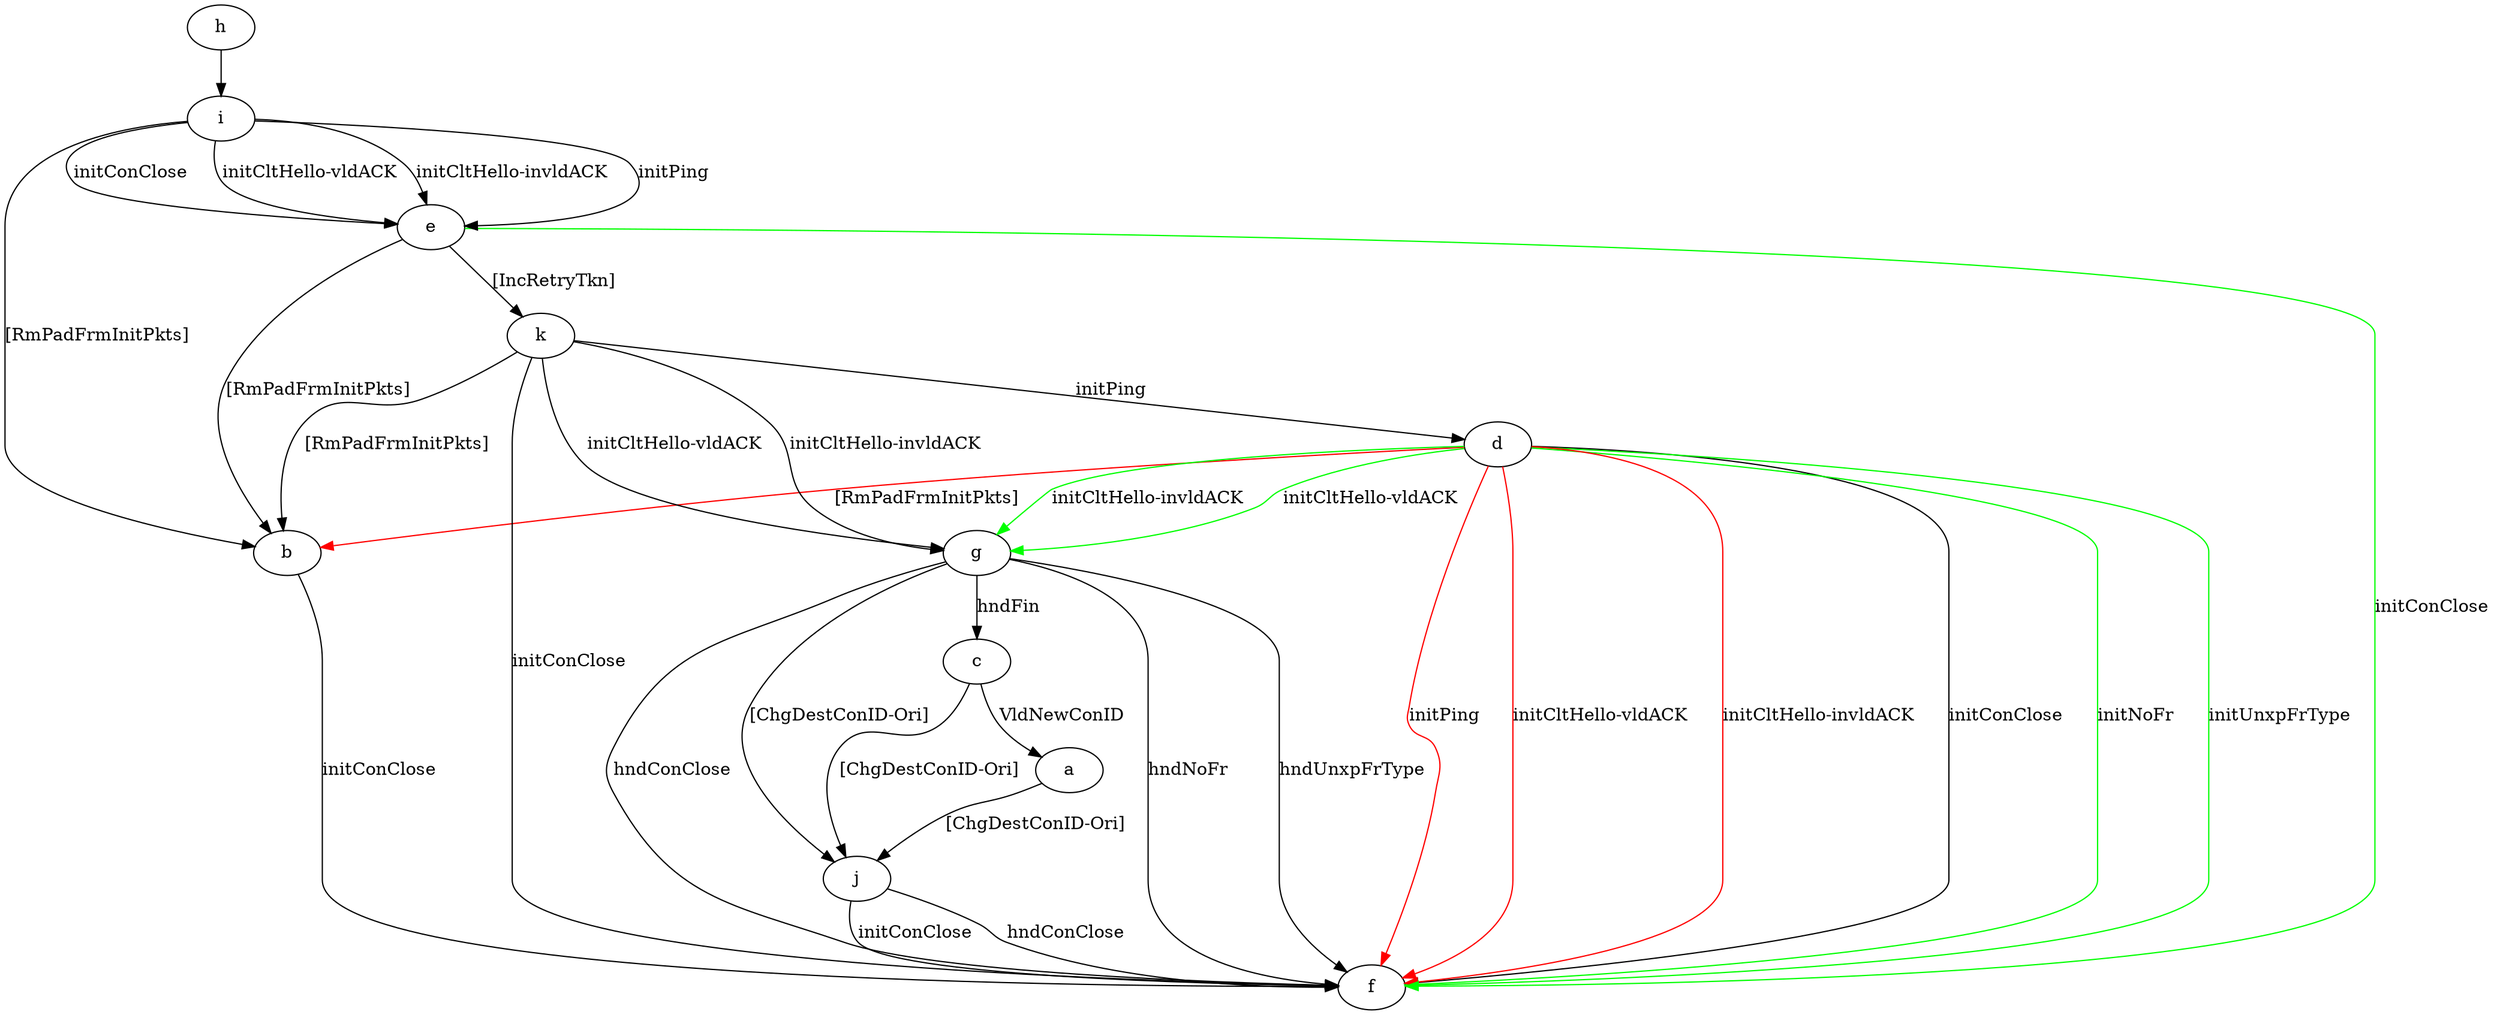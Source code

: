 digraph "" {
	a -> j	[key=0,
		label="[ChgDestConID-Ori] "];
	b -> f	[key=0,
		label="initConClose "];
	c -> a	[key=0,
		label="VldNewConID "];
	c -> j	[key=0,
		label="[ChgDestConID-Ori] "];
	d -> b	[key=0,
		color=red,
		label="[RmPadFrmInitPkts] "];
	d -> f	[key=0,
		label="initConClose "];
	d -> f	[key=1,
		color=green,
		label="initNoFr "];
	d -> f	[key=2,
		color=green,
		label="initUnxpFrType "];
	d -> f	[key=3,
		color=red,
		label="initPing "];
	d -> f	[key=4,
		color=red,
		label="initCltHello-vldACK "];
	d -> f	[key=5,
		color=red,
		label="initCltHello-invldACK "];
	d -> g	[key=0,
		color=green,
		label="initCltHello-vldACK "];
	d -> g	[key=1,
		color=green,
		label="initCltHello-invldACK "];
	e -> b	[key=0,
		label="[RmPadFrmInitPkts] "];
	e -> f	[key=0,
		color=green,
		label="initConClose "];
	e -> k	[key=0,
		label="[IncRetryTkn] "];
	g -> c	[key=0,
		label="hndFin "];
	g -> f	[key=0,
		label="hndNoFr "];
	g -> f	[key=1,
		label="hndUnxpFrType "];
	g -> f	[key=2,
		label="hndConClose "];
	g -> j	[key=0,
		label="[ChgDestConID-Ori] "];
	h -> i	[key=0];
	i -> b	[key=0,
		label="[RmPadFrmInitPkts] "];
	i -> e	[key=0,
		label="initPing "];
	i -> e	[key=1,
		label="initConClose "];
	i -> e	[key=2,
		label="initCltHello-vldACK "];
	i -> e	[key=3,
		label="initCltHello-invldACK "];
	j -> f	[key=0,
		label="initConClose "];
	j -> f	[key=1,
		label="hndConClose "];
	k -> b	[key=0,
		label="[RmPadFrmInitPkts] "];
	k -> d	[key=0,
		label="initPing "];
	k -> f	[key=0,
		label="initConClose "];
	k -> g	[key=0,
		label="initCltHello-vldACK "];
	k -> g	[key=1,
		label="initCltHello-invldACK "];
}
